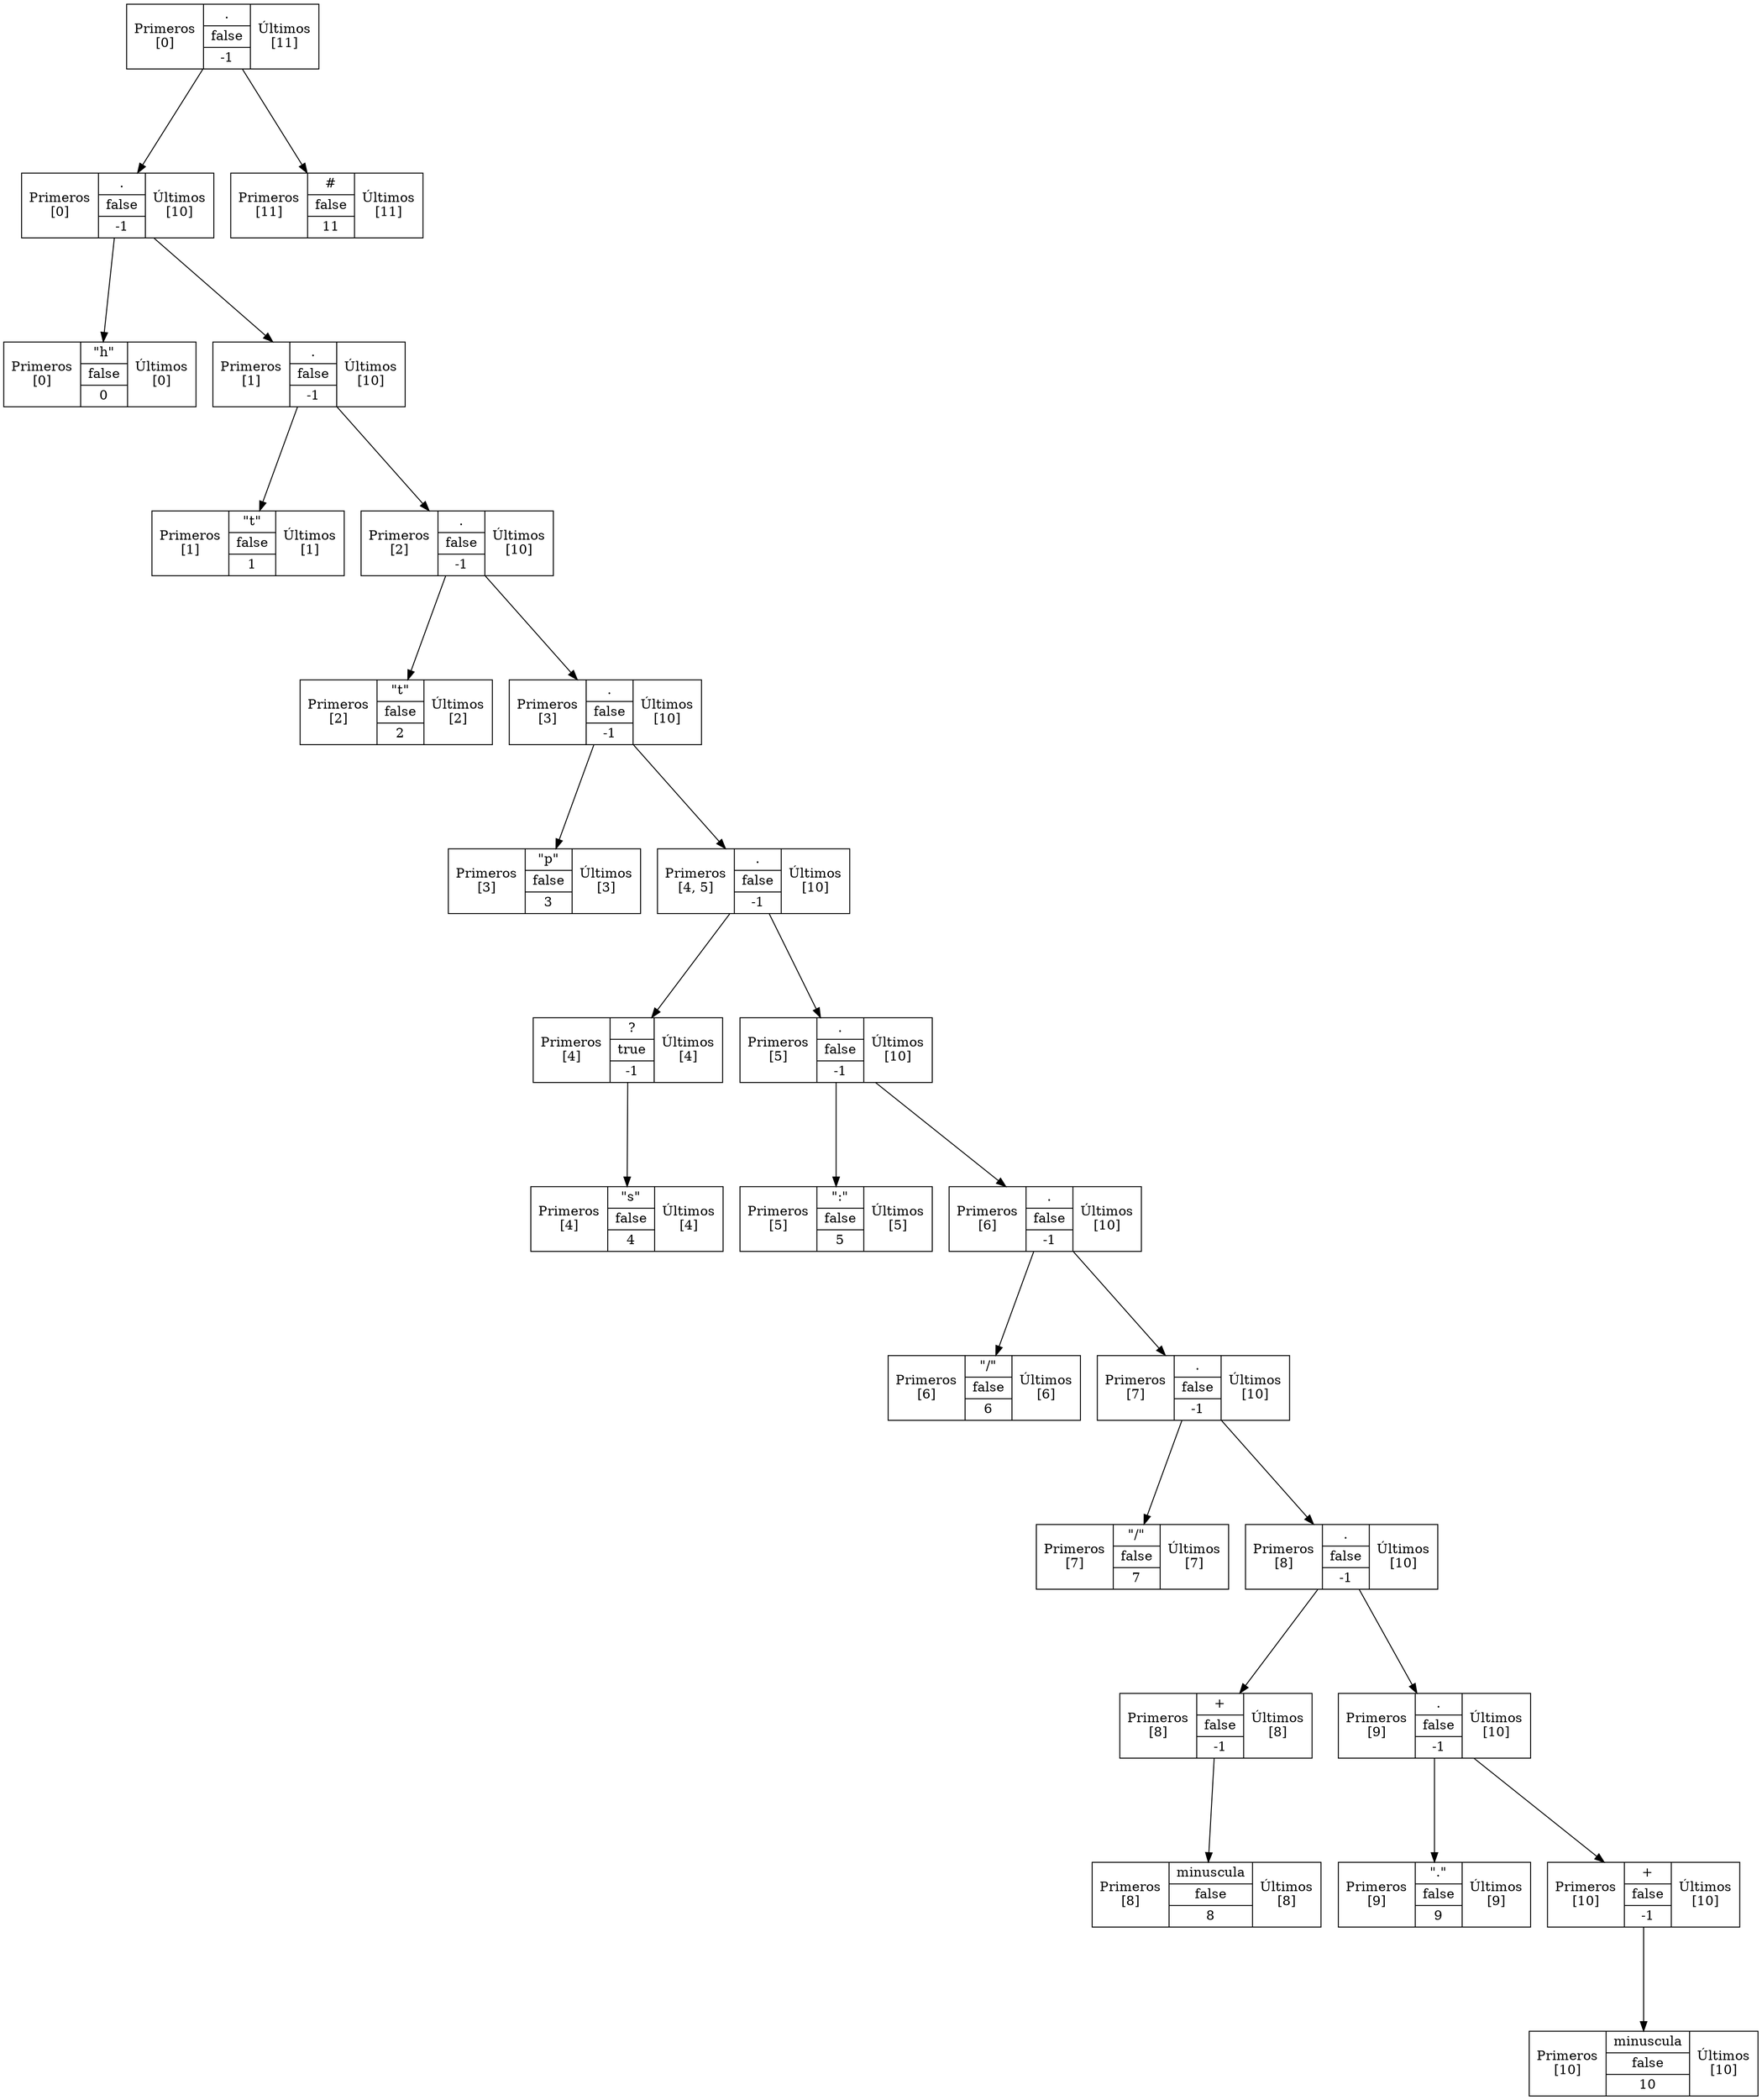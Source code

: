 digraph G
{
fontsize="5"node [shape = record];nodo1 [label="{Primeros\n[0]}|{.|false|-1}|{Últimos\n[11]}"];
nodo1 -> nodo2[minlen=3 ];
nodo1 -> nodo26[minlen=3 ];
nodo2 [label="{Primeros\n[0]}|{.|false|-1}|{Últimos\n[10]}"];
nodo2 -> nodo3[minlen=3 ];
nodo2 -> nodo4[minlen=3 ];
nodo3 [label="{Primeros\n[0]}|{\"h\"|false|0}|{Últimos\n[0]}"];
nodo4 [label="{Primeros\n[1]}|{.|false|-1}|{Últimos\n[10]}"];
nodo4 -> nodo5[minlen=3 ];
nodo4 -> nodo6[minlen=3 ];
nodo5 [label="{Primeros\n[1]}|{\"t\"|false|1}|{Últimos\n[1]}"];
nodo6 [label="{Primeros\n[2]}|{.|false|-1}|{Últimos\n[10]}"];
nodo6 -> nodo7[minlen=3 ];
nodo6 -> nodo8[minlen=3 ];
nodo7 [label="{Primeros\n[2]}|{\"t\"|false|2}|{Últimos\n[2]}"];
nodo8 [label="{Primeros\n[3]}|{.|false|-1}|{Últimos\n[10]}"];
nodo8 -> nodo9[minlen=3 ];
nodo8 -> nodo10[minlen=3 ];
nodo9 [label="{Primeros\n[3]}|{\"p\"|false|3}|{Últimos\n[3]}"];
nodo10 [label="{Primeros\n[4, 5]}|{.|false|-1}|{Últimos\n[10]}"];
nodo10 -> nodo11[minlen=3 ];
nodo10 -> nodo13[minlen=3 ];
nodo11 [label="{Primeros\n[4]}|{?|true|-1}|{Últimos\n[4]}"];
nodo11 -> nodo12[minlen=3 ];
nodo12 [label="{Primeros\n[4]}|{\"s\"|false|4}|{Últimos\n[4]}"];
nodo13 [label="{Primeros\n[5]}|{.|false|-1}|{Últimos\n[10]}"];
nodo13 -> nodo14[minlen=3 ];
nodo13 -> nodo15[minlen=3 ];
nodo14 [label="{Primeros\n[5]}|{\":\"|false|5}|{Últimos\n[5]}"];
nodo15 [label="{Primeros\n[6]}|{.|false|-1}|{Últimos\n[10]}"];
nodo15 -> nodo16[minlen=3 ];
nodo15 -> nodo17[minlen=3 ];
nodo16 [label="{Primeros\n[6]}|{\"/\"|false|6}|{Últimos\n[6]}"];
nodo17 [label="{Primeros\n[7]}|{.|false|-1}|{Últimos\n[10]}"];
nodo17 -> nodo18[minlen=3 ];
nodo17 -> nodo19[minlen=3 ];
nodo18 [label="{Primeros\n[7]}|{\"/\"|false|7}|{Últimos\n[7]}"];
nodo19 [label="{Primeros\n[8]}|{.|false|-1}|{Últimos\n[10]}"];
nodo19 -> nodo20[minlen=3 ];
nodo19 -> nodo22[minlen=3 ];
nodo20 [label="{Primeros\n[8]}|{+|false|-1}|{Últimos\n[8]}"];
nodo20 -> nodo21[minlen=3 ];
nodo21 [label="{Primeros\n[8]}|{{minuscula}|false|8}|{Últimos\n[8]}"];
nodo22 [label="{Primeros\n[9]}|{.|false|-1}|{Últimos\n[10]}"];
nodo22 -> nodo23[minlen=3 ];
nodo22 -> nodo24[minlen=3 ];
nodo23 [label="{Primeros\n[9]}|{\".\"|false|9}|{Últimos\n[9]}"];
nodo24 [label="{Primeros\n[10]}|{+|false|-1}|{Últimos\n[10]}"];
nodo24 -> nodo25[minlen=3 ];
nodo25 [label="{Primeros\n[10]}|{{minuscula}|false|10}|{Últimos\n[10]}"];
nodo26 [label="{Primeros\n[11]}|{#|false|11}|{Últimos\n[11]}"];
}
